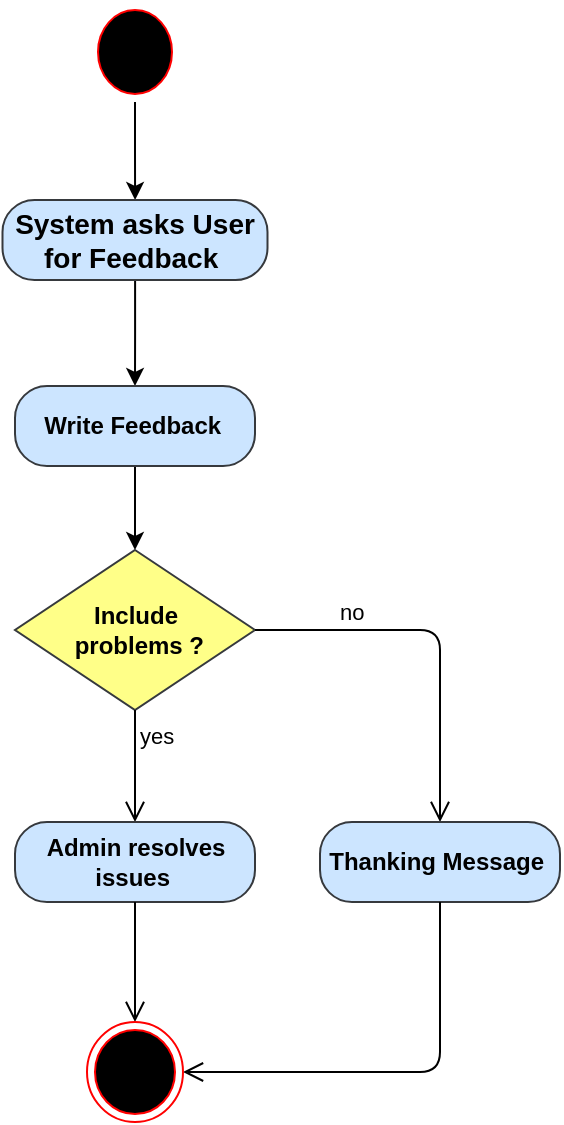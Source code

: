 <mxfile version="22.1.18" type="device">
  <diagram id="BeOwzdFO-6K8ULPqssb0" name="Page-1">
    <mxGraphModel dx="789" dy="513" grid="0" gridSize="10" guides="1" tooltips="1" connect="1" arrows="1" fold="1" page="1" pageScale="1" pageWidth="1600" pageHeight="1200" math="0" shadow="0">
      <root>
        <mxCell id="0" />
        <mxCell id="1" parent="0" />
        <mxCell id="Sp0bksuZrKBO2L5NOEH8-1" value="" style="edgeStyle=orthogonalEdgeStyle;rounded=0;orthogonalLoop=1;jettySize=auto;html=1;" edge="1" parent="1" source="7Mo76fnS7V7BcpqFV8Qy-1" target="7Mo76fnS7V7BcpqFV8Qy-3">
          <mxGeometry relative="1" as="geometry" />
        </mxCell>
        <mxCell id="7Mo76fnS7V7BcpqFV8Qy-1" value="" style="ellipse;html=1;shape=startState;fillColor=#000000;strokeColor=#ff0000;" parent="1" vertex="1">
          <mxGeometry x="785" y="30" width="45" height="50" as="geometry" />
        </mxCell>
        <mxCell id="Sp0bksuZrKBO2L5NOEH8-2" value="" style="edgeStyle=orthogonalEdgeStyle;rounded=0;orthogonalLoop=1;jettySize=auto;html=1;" edge="1" parent="1" source="7Mo76fnS7V7BcpqFV8Qy-3" target="7Mo76fnS7V7BcpqFV8Qy-4">
          <mxGeometry relative="1" as="geometry" />
        </mxCell>
        <mxCell id="7Mo76fnS7V7BcpqFV8Qy-3" value="&lt;b&gt;&lt;font style=&quot;font-size: 14px&quot;&gt;System asks User for Feedback&amp;nbsp;&lt;/font&gt;&lt;/b&gt;" style="rounded=1;whiteSpace=wrap;html=1;arcSize=40;fillColor=#cce5ff;strokeColor=#36393d;" parent="1" vertex="1">
          <mxGeometry x="741.25" y="129" width="132.5" height="40" as="geometry" />
        </mxCell>
        <mxCell id="Sp0bksuZrKBO2L5NOEH8-3" value="" style="edgeStyle=orthogonalEdgeStyle;rounded=0;orthogonalLoop=1;jettySize=auto;html=1;" edge="1" parent="1" source="7Mo76fnS7V7BcpqFV8Qy-4" target="7Mo76fnS7V7BcpqFV8Qy-10">
          <mxGeometry relative="1" as="geometry" />
        </mxCell>
        <mxCell id="7Mo76fnS7V7BcpqFV8Qy-4" value="&lt;b&gt;Write Feedback&amp;nbsp;&lt;/b&gt;" style="rounded=1;whiteSpace=wrap;html=1;arcSize=40;fillColor=#cce5ff;strokeColor=#36393d;" parent="1" vertex="1">
          <mxGeometry x="747.5" y="222" width="120" height="40" as="geometry" />
        </mxCell>
        <mxCell id="7Mo76fnS7V7BcpqFV8Qy-10" value="&lt;b&gt;Include&lt;br&gt;&amp;nbsp;problems ?&lt;/b&gt;" style="rhombus;whiteSpace=wrap;html=1;fillColor=#ffff88;strokeColor=#36393d;" parent="1" vertex="1">
          <mxGeometry x="747.5" y="304" width="120" height="80" as="geometry" />
        </mxCell>
        <mxCell id="7Mo76fnS7V7BcpqFV8Qy-11" value="no" style="edgeStyle=orthogonalEdgeStyle;html=1;align=left;verticalAlign=bottom;endArrow=open;endSize=8;strokeColor=#000000;entryX=0.5;entryY=0;entryDx=0;entryDy=0;" parent="1" source="7Mo76fnS7V7BcpqFV8Qy-10" target="7Mo76fnS7V7BcpqFV8Qy-13" edge="1">
          <mxGeometry x="-0.574" relative="1" as="geometry">
            <mxPoint x="927.5" y="380" as="targetPoint" />
            <mxPoint as="offset" />
          </mxGeometry>
        </mxCell>
        <mxCell id="7Mo76fnS7V7BcpqFV8Qy-12" value="yes" style="edgeStyle=orthogonalEdgeStyle;html=1;align=left;verticalAlign=top;endArrow=open;endSize=8;strokeColor=#000000;entryX=0.5;entryY=0;entryDx=0;entryDy=0;" parent="1" source="7Mo76fnS7V7BcpqFV8Qy-10" target="7Mo76fnS7V7BcpqFV8Qy-15" edge="1">
          <mxGeometry x="-1" relative="1" as="geometry">
            <mxPoint x="787.5" y="460" as="targetPoint" />
          </mxGeometry>
        </mxCell>
        <mxCell id="7Mo76fnS7V7BcpqFV8Qy-13" value="&lt;b&gt;Thanking Message&amp;nbsp;&lt;/b&gt;" style="rounded=1;whiteSpace=wrap;html=1;arcSize=40;fillColor=#cce5ff;strokeColor=#36393d;" parent="1" vertex="1">
          <mxGeometry x="900" y="440" width="120" height="40" as="geometry" />
        </mxCell>
        <mxCell id="7Mo76fnS7V7BcpqFV8Qy-14" value="" style="edgeStyle=orthogonalEdgeStyle;html=1;verticalAlign=bottom;endArrow=open;endSize=8;strokeColor=#000000;entryX=1;entryY=0.5;entryDx=0;entryDy=0;exitX=0.5;exitY=1;exitDx=0;exitDy=0;" parent="1" source="7Mo76fnS7V7BcpqFV8Qy-13" target="7Mo76fnS7V7BcpqFV8Qy-17" edge="1">
          <mxGeometry relative="1" as="geometry">
            <mxPoint x="960" y="540" as="targetPoint" />
          </mxGeometry>
        </mxCell>
        <mxCell id="7Mo76fnS7V7BcpqFV8Qy-15" value="&lt;b&gt;Admin resolves issues&amp;nbsp;&lt;/b&gt;" style="rounded=1;whiteSpace=wrap;html=1;arcSize=40;fillColor=#cce5ff;strokeColor=#36393d;" parent="1" vertex="1">
          <mxGeometry x="747.5" y="440" width="120" height="40" as="geometry" />
        </mxCell>
        <mxCell id="7Mo76fnS7V7BcpqFV8Qy-16" value="" style="edgeStyle=orthogonalEdgeStyle;html=1;verticalAlign=bottom;endArrow=open;endSize=8;strokeColor=#000000;entryX=0.5;entryY=0;entryDx=0;entryDy=0;" parent="1" source="7Mo76fnS7V7BcpqFV8Qy-15" target="7Mo76fnS7V7BcpqFV8Qy-17" edge="1">
          <mxGeometry relative="1" as="geometry">
            <mxPoint x="800" y="590" as="targetPoint" />
          </mxGeometry>
        </mxCell>
        <mxCell id="7Mo76fnS7V7BcpqFV8Qy-17" value="" style="ellipse;html=1;shape=endState;fillColor=#000000;strokeColor=#ff0000;" parent="1" vertex="1">
          <mxGeometry x="783.5" y="540" width="48" height="50" as="geometry" />
        </mxCell>
      </root>
    </mxGraphModel>
  </diagram>
</mxfile>
